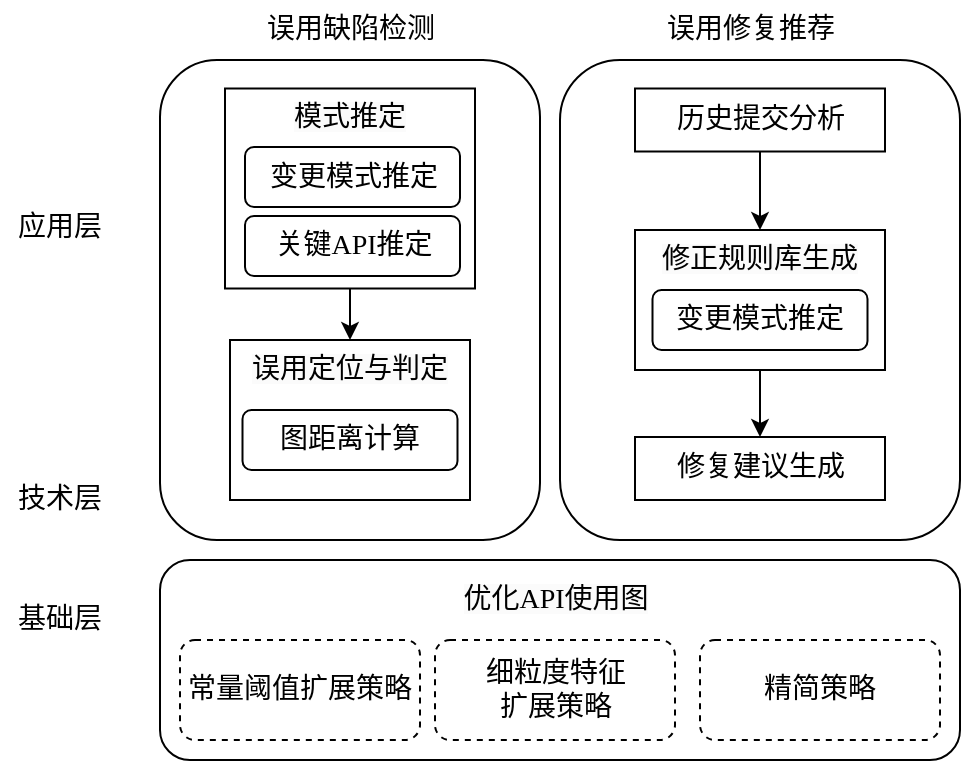 <mxfile version="24.3.1" type="github">
  <diagram name="第 1 页" id="8a-9v8xuM8Dy89i8Rbkq">
    <mxGraphModel dx="844" dy="464" grid="1" gridSize="10" guides="1" tooltips="1" connect="1" arrows="1" fold="1" page="1" pageScale="1" pageWidth="827" pageHeight="1169" math="0" shadow="0">
      <root>
        <mxCell id="0" />
        <mxCell id="1" parent="0" />
        <mxCell id="JvsKqhQAbY9GM_NtxrO8-1" value="" style="rounded=1;whiteSpace=wrap;html=1;fontFamily=宋体-简;fontSize=14;" parent="1" vertex="1">
          <mxGeometry x="340" y="290" width="200" height="240" as="geometry" />
        </mxCell>
        <mxCell id="Y7iztjV5FLh4-UJOSg3i-15" value="" style="rounded=1;whiteSpace=wrap;html=1;fontFamily=宋体-简;fontSize=14;" parent="1" vertex="1">
          <mxGeometry x="140" y="290" width="190" height="240" as="geometry" />
        </mxCell>
        <mxCell id="Y7iztjV5FLh4-UJOSg3i-11" value="修复建议生成" style="rounded=0;whiteSpace=wrap;html=1;fontFamily=宋体-简;fontSize=14;" parent="1" vertex="1">
          <mxGeometry x="377.5" y="478.5" width="125" height="31.5" as="geometry" />
        </mxCell>
        <mxCell id="Y7iztjV5FLh4-UJOSg3i-14" value="" style="rounded=0;whiteSpace=wrap;html=1;fontFamily=宋体-简;fontSize=14;" parent="1" vertex="1">
          <mxGeometry x="175" y="430" width="120" height="80" as="geometry" />
        </mxCell>
        <mxCell id="Y7iztjV5FLh4-UJOSg3i-18" value="误用缺陷检测" style="text;html=1;align=center;verticalAlign=middle;whiteSpace=wrap;rounded=0;fontFamily=宋体-简;fontSize=14;" parent="1" vertex="1">
          <mxGeometry x="182.5" y="260" width="105" height="30" as="geometry" />
        </mxCell>
        <mxCell id="Y7iztjV5FLh4-UJOSg3i-19" value="误用修复推荐" style="text;html=1;align=center;verticalAlign=middle;whiteSpace=wrap;rounded=0;fontFamily=宋体-简;fontSize=14;" parent="1" vertex="1">
          <mxGeometry x="387.5" y="260" width="95" height="30" as="geometry" />
        </mxCell>
        <mxCell id="IPG4iHUT1SF-epVdFXEr-2" value="" style="rounded=1;whiteSpace=wrap;html=1;fontFamily=宋体-简;fontSize=14;" parent="1" vertex="1">
          <mxGeometry x="140" y="540" width="400" height="100" as="geometry" />
        </mxCell>
        <mxCell id="IPG4iHUT1SF-epVdFXEr-8" value="图距离计算" style="rounded=1;whiteSpace=wrap;html=1;fontFamily=宋体-简;fontSize=14;" parent="1" vertex="1">
          <mxGeometry x="181.25" y="465" width="107.5" height="30" as="geometry" />
        </mxCell>
        <mxCell id="IPG4iHUT1SF-epVdFXEr-11" value="基础层" style="text;html=1;align=center;verticalAlign=middle;whiteSpace=wrap;rounded=0;fontFamily=宋体-简;fontSize=14;" parent="1" vertex="1">
          <mxGeometry x="60" y="555" width="60" height="30" as="geometry" />
        </mxCell>
        <mxCell id="IPG4iHUT1SF-epVdFXEr-12" value="技术层" style="text;html=1;align=center;verticalAlign=middle;whiteSpace=wrap;rounded=0;fontFamily=宋体-简;fontSize=14;" parent="1" vertex="1">
          <mxGeometry x="60" y="495" width="60" height="30" as="geometry" />
        </mxCell>
        <mxCell id="IPG4iHUT1SF-epVdFXEr-13" value="应用层" style="text;html=1;align=center;verticalAlign=middle;whiteSpace=wrap;rounded=0;fontFamily=宋体-简;fontSize=14;" parent="1" vertex="1">
          <mxGeometry x="60" y="358.5" width="60" height="30" as="geometry" />
        </mxCell>
        <mxCell id="sD6JeU3PSlGkvY1KBa5A-5" value="" style="edgeStyle=orthogonalEdgeStyle;rounded=0;orthogonalLoop=1;jettySize=auto;html=1;" edge="1" parent="1" source="OpnrRFy9IsakW-a11sn6-1" target="Y7iztjV5FLh4-UJOSg3i-14">
          <mxGeometry relative="1" as="geometry" />
        </mxCell>
        <mxCell id="sD6JeU3PSlGkvY1KBa5A-1" value="&lt;span style=&quot;color: rgb(0, 0, 0); font-family: 宋体-简; font-size: 14px; font-style: normal; font-variant-ligatures: normal; font-variant-caps: normal; font-weight: 400; letter-spacing: normal; orphans: 2; text-indent: 0px; text-transform: none; widows: 2; word-spacing: 0px; -webkit-text-stroke-width: 0px; white-space: normal; background-color: rgb(251, 251, 251); text-decoration-thickness: initial; text-decoration-style: initial; text-decoration-color: initial; float: none; display: inline !important;&quot;&gt;优化API使用图&lt;/span&gt;" style="text;whiteSpace=wrap;html=1;align=center;" vertex="1" parent="1">
          <mxGeometry x="242.5" y="545" width="190" height="40" as="geometry" />
        </mxCell>
        <mxCell id="sD6JeU3PSlGkvY1KBa5A-2" value="常量阈值扩展策略" style="rounded=1;whiteSpace=wrap;html=1;fontFamily=宋体-简;fontSize=14;dashed=1;" vertex="1" parent="1">
          <mxGeometry x="150" y="580" width="120" height="50" as="geometry" />
        </mxCell>
        <mxCell id="sD6JeU3PSlGkvY1KBa5A-3" value="细粒度特征&lt;div&gt;扩展策略&lt;/div&gt;" style="rounded=1;whiteSpace=wrap;html=1;fontFamily=宋体-简;fontSize=14;dashed=1;" vertex="1" parent="1">
          <mxGeometry x="277.5" y="580" width="120" height="50" as="geometry" />
        </mxCell>
        <mxCell id="sD6JeU3PSlGkvY1KBa5A-4" value="精简策略" style="rounded=1;whiteSpace=wrap;html=1;fontFamily=宋体-简;fontSize=14;dashed=1;" vertex="1" parent="1">
          <mxGeometry x="410" y="580" width="120" height="50" as="geometry" />
        </mxCell>
        <mxCell id="OpnrRFy9IsakW-a11sn6-1" value="" style="rounded=0;whiteSpace=wrap;html=1;fontFamily=宋体-简;fontSize=14;" parent="1" vertex="1">
          <mxGeometry x="172.5" y="304.25" width="125" height="100" as="geometry" />
        </mxCell>
        <mxCell id="sD6JeU3PSlGkvY1KBa5A-6" value="&lt;span style=&quot;color: rgb(0, 0, 0); font-family: 宋体-简; font-size: 14px; font-style: normal; font-variant-ligatures: normal; font-variant-caps: normal; font-weight: 400; letter-spacing: normal; orphans: 2; text-indent: 0px; text-transform: none; widows: 2; word-spacing: 0px; -webkit-text-stroke-width: 0px; white-space: normal; background-color: rgb(251, 251, 251); text-decoration-thickness: initial; text-decoration-style: initial; text-decoration-color: initial; float: none; display: inline !important;&quot;&gt;模式推定&lt;/span&gt;" style="text;whiteSpace=wrap;html=1;align=center;" vertex="1" parent="1">
          <mxGeometry x="190" y="304.25" width="90" height="40" as="geometry" />
        </mxCell>
        <mxCell id="IPG4iHUT1SF-epVdFXEr-7" value="关键API推定" style="rounded=1;whiteSpace=wrap;html=1;fontFamily=宋体-简;fontSize=14;" parent="1" vertex="1">
          <mxGeometry x="182.5" y="368" width="107.5" height="30" as="geometry" />
        </mxCell>
        <mxCell id="IPG4iHUT1SF-epVdFXEr-6" value="变更模式推定" style="rounded=1;whiteSpace=wrap;html=1;fontFamily=宋体-简;fontSize=14;" parent="1" vertex="1">
          <mxGeometry x="182.5" y="333.5" width="107.5" height="30" as="geometry" />
        </mxCell>
        <mxCell id="sD6JeU3PSlGkvY1KBa5A-8" value="&lt;span style=&quot;color: rgb(0, 0, 0); font-family: 宋体-简; font-size: 14px; font-style: normal; font-variant-ligatures: normal; font-variant-caps: normal; font-weight: 400; letter-spacing: normal; orphans: 2; text-indent: 0px; text-transform: none; widows: 2; word-spacing: 0px; -webkit-text-stroke-width: 0px; white-space: normal; background-color: rgb(251, 251, 251); text-decoration-thickness: initial; text-decoration-style: initial; text-decoration-color: initial; float: none; display: inline !important;&quot;&gt;误用定位与判定&lt;/span&gt;" style="text;whiteSpace=wrap;html=1;align=center;" vertex="1" parent="1">
          <mxGeometry x="176.25" y="430" width="117.5" height="40" as="geometry" />
        </mxCell>
        <mxCell id="sD6JeU3PSlGkvY1KBa5A-12" value="" style="group" vertex="1" connectable="0" parent="1">
          <mxGeometry x="377.5" y="375" width="125" height="70" as="geometry" />
        </mxCell>
        <mxCell id="OpnrRFy9IsakW-a11sn6-2" value="" style="rounded=0;whiteSpace=wrap;html=1;fontFamily=宋体-简;fontSize=14;" parent="sD6JeU3PSlGkvY1KBa5A-12" vertex="1">
          <mxGeometry width="125" height="70" as="geometry" />
        </mxCell>
        <mxCell id="sD6JeU3PSlGkvY1KBa5A-9" value="&lt;span style=&quot;color: rgb(0, 0, 0); font-family: 宋体-简; font-size: 14px; font-style: normal; font-variant-ligatures: normal; font-variant-caps: normal; font-weight: 400; letter-spacing: normal; orphans: 2; text-indent: 0px; text-transform: none; widows: 2; word-spacing: 0px; -webkit-text-stroke-width: 0px; white-space: normal; background-color: rgb(251, 251, 251); text-decoration-thickness: initial; text-decoration-style: initial; text-decoration-color: initial; float: none; display: inline !important;&quot;&gt;修正规则库生成&lt;/span&gt;" style="text;whiteSpace=wrap;html=1;align=center;" vertex="1" parent="sD6JeU3PSlGkvY1KBa5A-12">
          <mxGeometry x="2.5" width="120" height="30" as="geometry" />
        </mxCell>
        <mxCell id="sD6JeU3PSlGkvY1KBa5A-10" value="变更模式推定" style="rounded=1;whiteSpace=wrap;html=1;fontFamily=宋体-简;fontSize=14;" vertex="1" parent="sD6JeU3PSlGkvY1KBa5A-12">
          <mxGeometry x="8.75" y="30" width="107.5" height="30" as="geometry" />
        </mxCell>
        <mxCell id="sD6JeU3PSlGkvY1KBa5A-14" style="edgeStyle=orthogonalEdgeStyle;rounded=0;orthogonalLoop=1;jettySize=auto;html=1;" edge="1" parent="1" source="sD6JeU3PSlGkvY1KBa5A-13" target="sD6JeU3PSlGkvY1KBa5A-9">
          <mxGeometry relative="1" as="geometry" />
        </mxCell>
        <mxCell id="sD6JeU3PSlGkvY1KBa5A-13" value="历史提交分析" style="rounded=0;whiteSpace=wrap;html=1;fontFamily=宋体-简;fontSize=14;" vertex="1" parent="1">
          <mxGeometry x="377.5" y="304.25" width="125" height="31.5" as="geometry" />
        </mxCell>
        <mxCell id="sD6JeU3PSlGkvY1KBa5A-15" style="edgeStyle=orthogonalEdgeStyle;rounded=0;orthogonalLoop=1;jettySize=auto;html=1;exitX=0.5;exitY=1;exitDx=0;exitDy=0;entryX=0.5;entryY=0;entryDx=0;entryDy=0;" edge="1" parent="1" source="OpnrRFy9IsakW-a11sn6-2" target="Y7iztjV5FLh4-UJOSg3i-11">
          <mxGeometry relative="1" as="geometry" />
        </mxCell>
      </root>
    </mxGraphModel>
  </diagram>
</mxfile>
